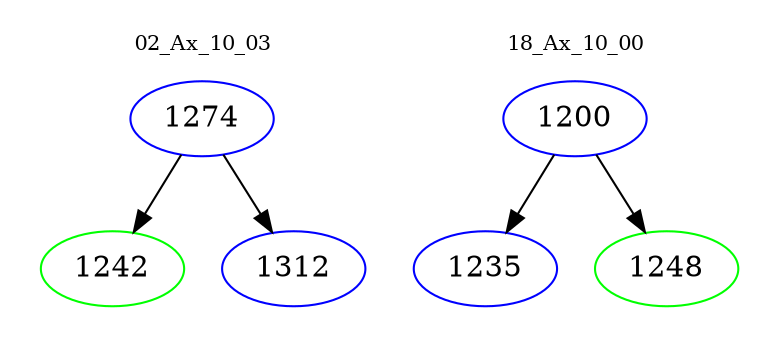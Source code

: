 digraph{
subgraph cluster_0 {
color = white
label = "02_Ax_10_03";
fontsize=10;
T0_1274 [label="1274", color="blue"]
T0_1274 -> T0_1242 [color="black"]
T0_1242 [label="1242", color="green"]
T0_1274 -> T0_1312 [color="black"]
T0_1312 [label="1312", color="blue"]
}
subgraph cluster_1 {
color = white
label = "18_Ax_10_00";
fontsize=10;
T1_1200 [label="1200", color="blue"]
T1_1200 -> T1_1235 [color="black"]
T1_1235 [label="1235", color="blue"]
T1_1200 -> T1_1248 [color="black"]
T1_1248 [label="1248", color="green"]
}
}
